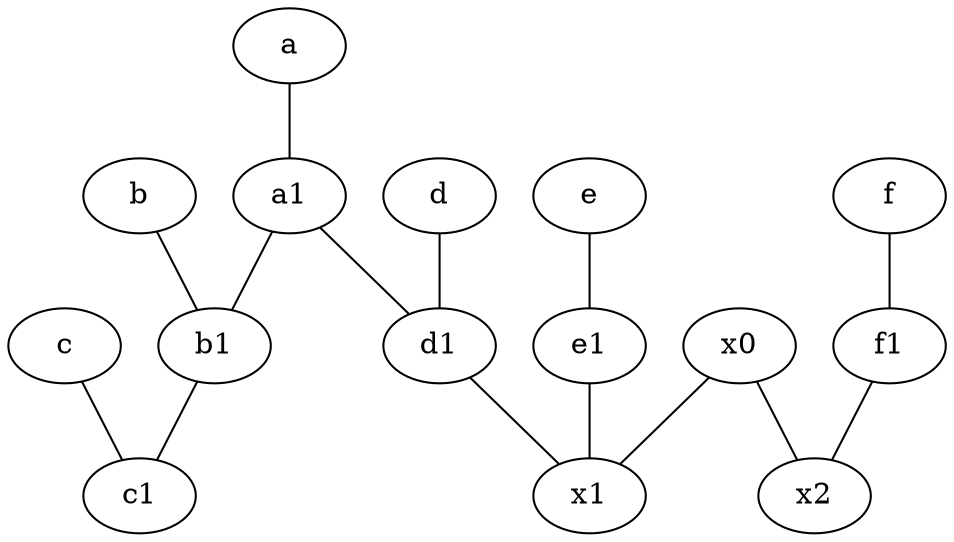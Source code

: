 graph {
	node [labelfontsize=50]
	f1 [labelfontsize=50 pos="3,8!"]
	x0 [labelfontsize=50]
	b1 [labelfontsize=50 pos="9,4!"]
	d1 [labelfontsize=50 pos="3,5!"]
	x2 [labelfontsize=50]
	e1 [labelfontsize=50 pos="7,7!"]
	a1 [labelfontsize=50 pos="8,3!"]
	c1 [labelfontsize=50 pos="4.5,3!"]
	x1 [labelfontsize=50]
	a [labelfontsize=50 pos="8,2!"]
	a1 -- d1
	e1 -- x1
	a -- a1
	d1 -- x1
	f1 -- x2
	f -- f1
	a1 -- b1
	x0 -- x2
	b -- b1
	e -- e1
	x0 -- x1
	d -- d1
	c -- c1
	b1 -- c1
}
